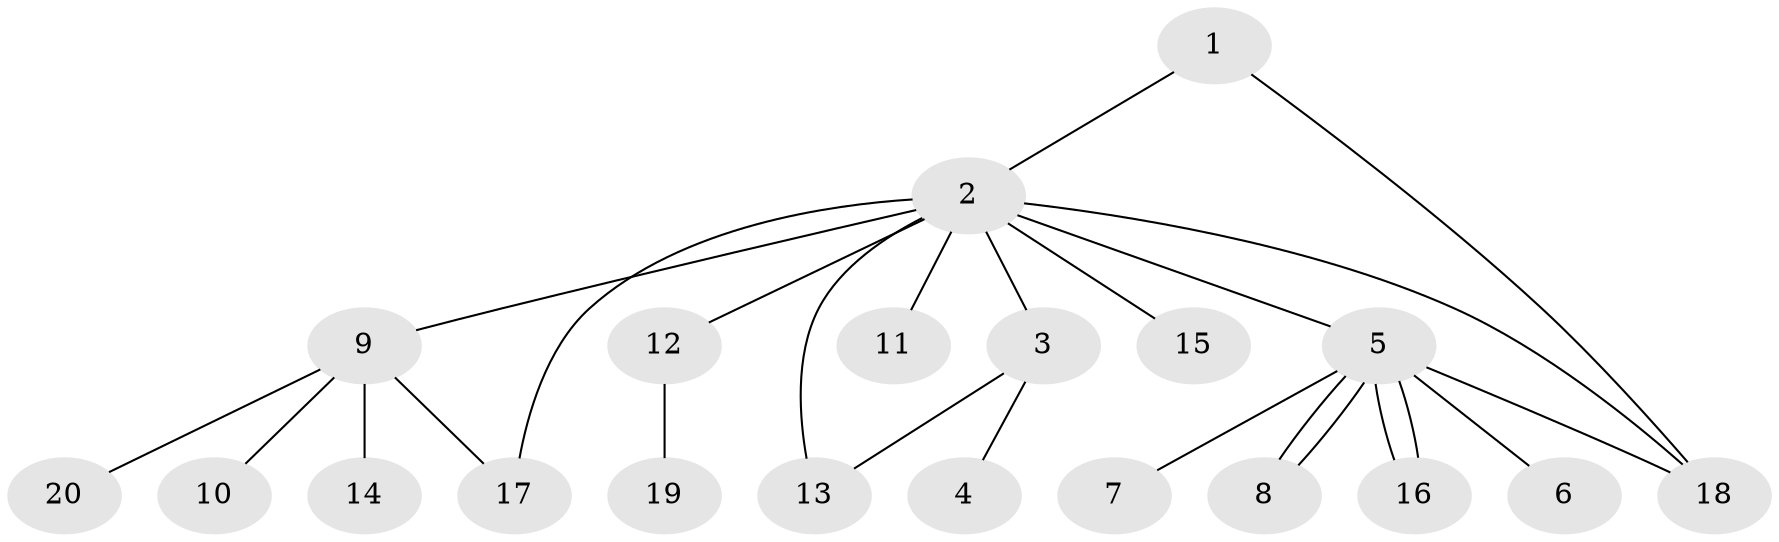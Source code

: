 // Generated by graph-tools (version 1.1) at 2025/46/02/15/25 05:46:28]
// undirected, 20 vertices, 25 edges
graph export_dot {
graph [start="1"]
  node [color=gray90,style=filled];
  1;
  2;
  3;
  4;
  5;
  6;
  7;
  8;
  9;
  10;
  11;
  12;
  13;
  14;
  15;
  16;
  17;
  18;
  19;
  20;
  1 -- 2;
  1 -- 18;
  2 -- 3;
  2 -- 5;
  2 -- 9;
  2 -- 11;
  2 -- 12;
  2 -- 13;
  2 -- 15;
  2 -- 17;
  2 -- 18;
  3 -- 4;
  3 -- 13;
  5 -- 6;
  5 -- 7;
  5 -- 8;
  5 -- 8;
  5 -- 16;
  5 -- 16;
  5 -- 18;
  9 -- 10;
  9 -- 14;
  9 -- 17;
  9 -- 20;
  12 -- 19;
}
